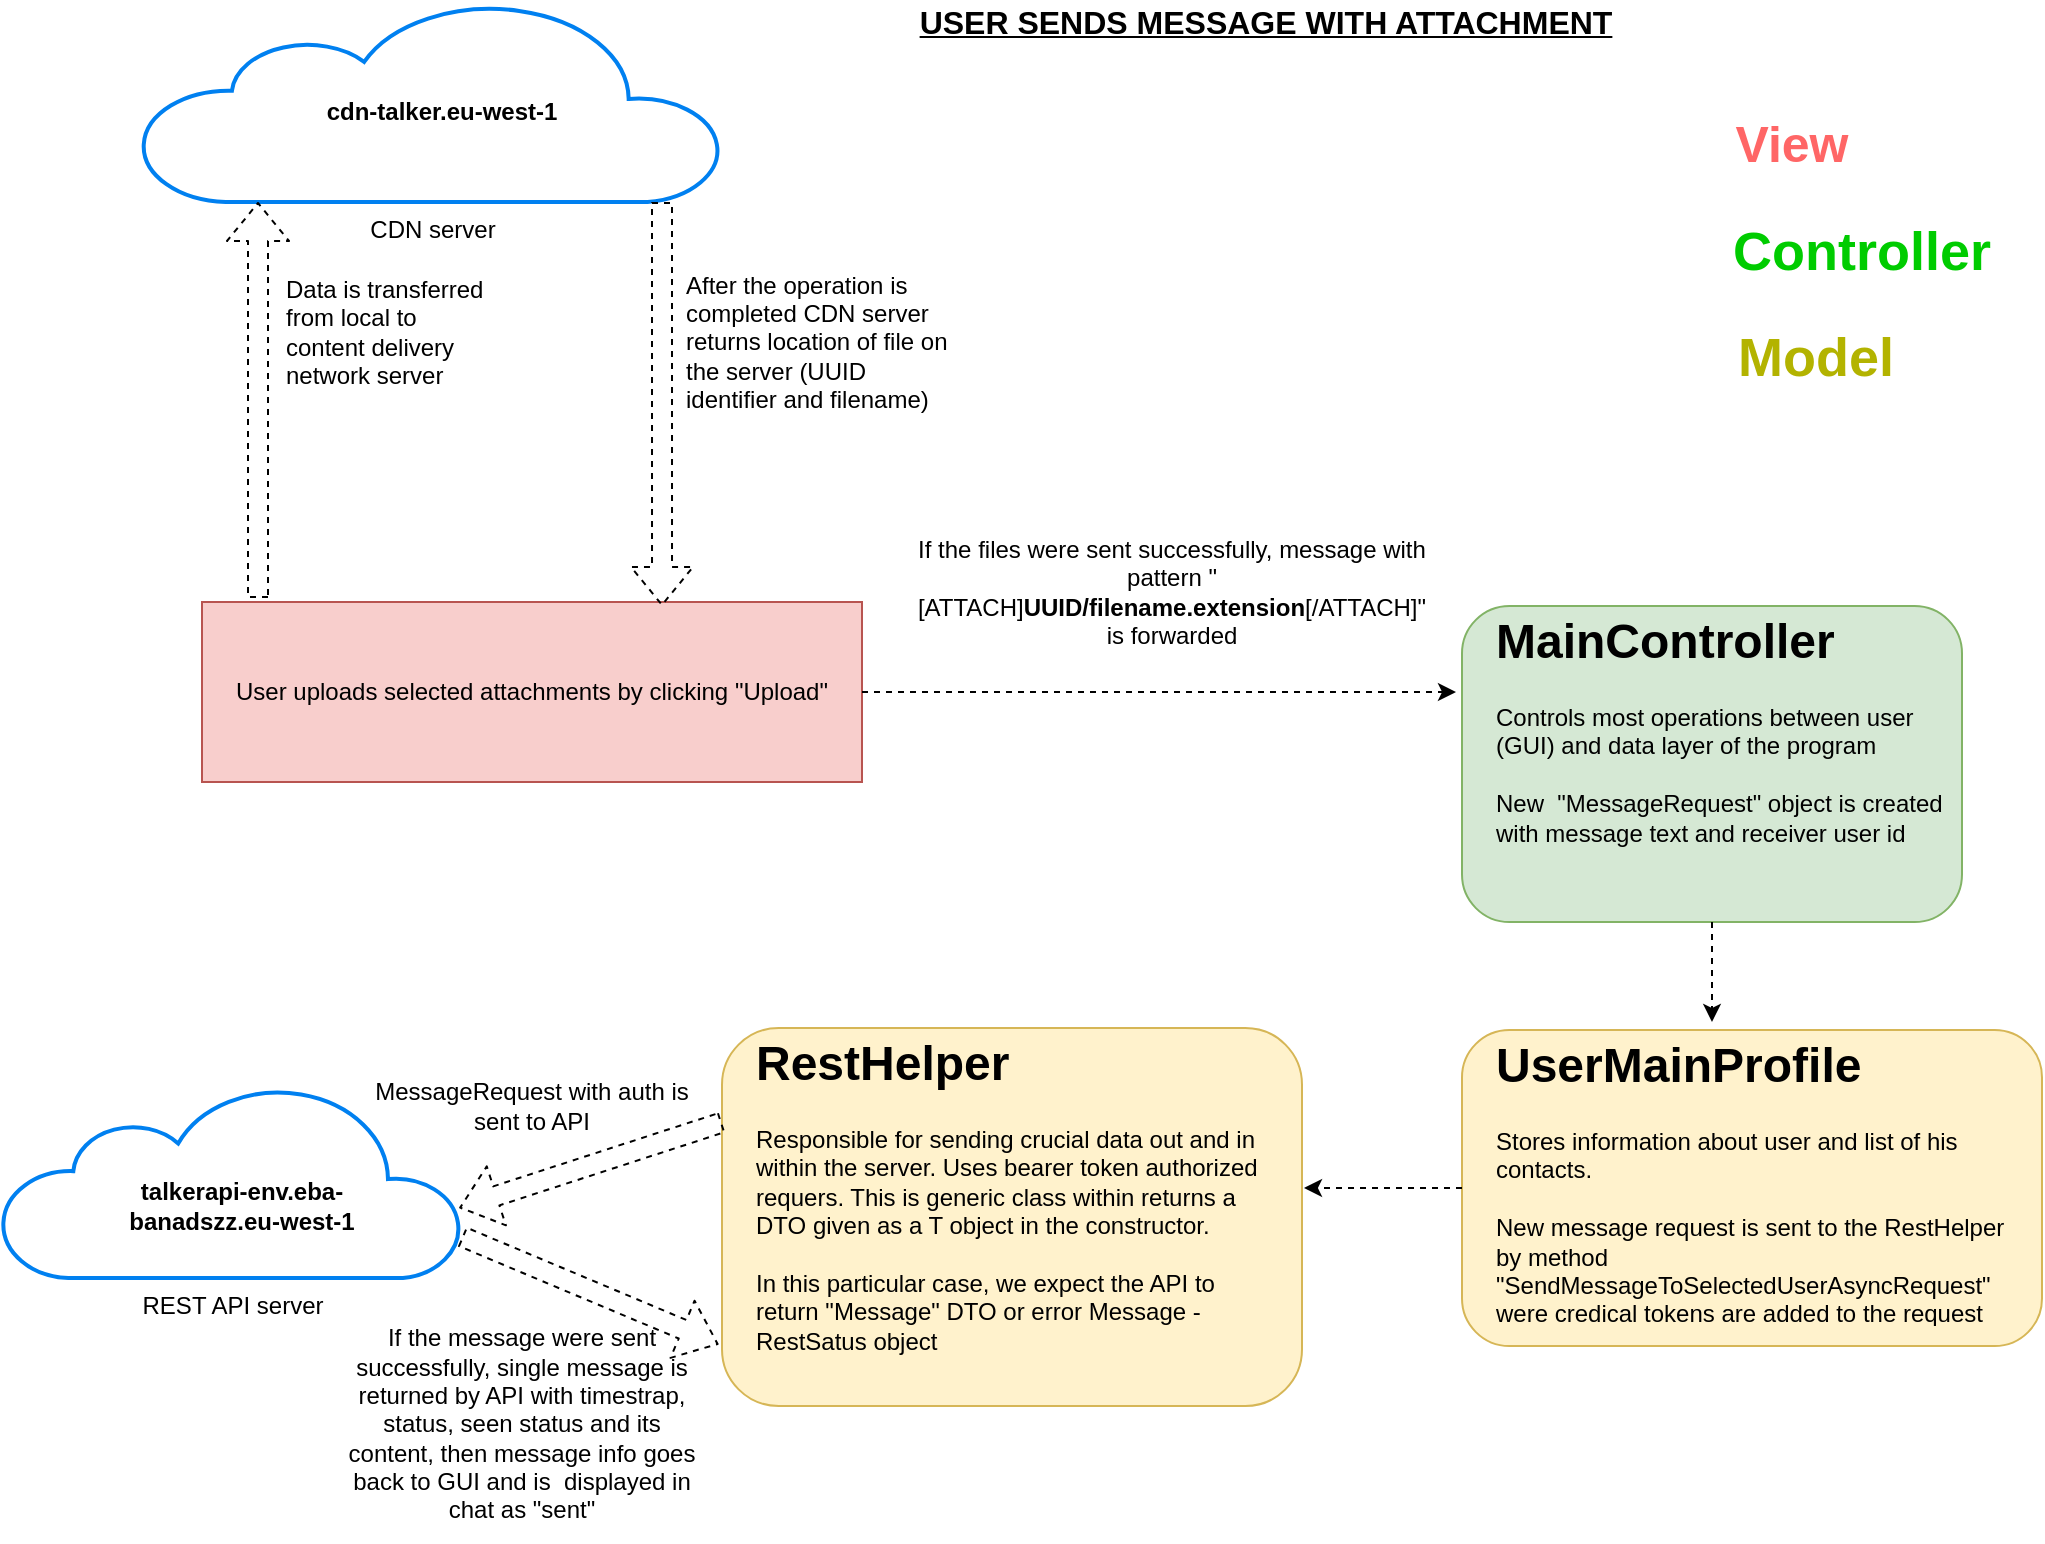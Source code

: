 <mxfile version="13.1.3" type="device"><diagram id="k3QTLyovyX5lvIEtKpG9" name="Page-1"><mxGraphModel dx="1422" dy="791" grid="1" gridSize="10" guides="1" tooltips="1" connect="1" arrows="1" fold="1" page="1" pageScale="1" pageWidth="1654" pageHeight="2336" math="0" shadow="0"><root><mxCell id="0"/><mxCell id="1" parent="0"/><mxCell id="jUeVXxvcE7ThZLi5gfkO-3" value="&lt;div&gt;User uploads selected attachments by clicking &quot;Upload&quot;&lt;/div&gt;" style="rounded=0;whiteSpace=wrap;html=1;fillColor=#f8cecc;strokeColor=#b85450;" parent="1" vertex="1"><mxGeometry x="220" y="320" width="330" height="90" as="geometry"/></mxCell><mxCell id="jUeVXxvcE7ThZLi5gfkO-5" value="CDN server" style="html=1;verticalLabelPosition=bottom;align=center;labelBackgroundColor=#ffffff;verticalAlign=top;strokeWidth=2;strokeColor=#0080F0;shadow=0;dashed=0;shape=mxgraph.ios7.icons.cloud;" parent="1" vertex="1"><mxGeometry x="190" y="20" width="290" height="100" as="geometry"/></mxCell><mxCell id="jUeVXxvcE7ThZLi5gfkO-6" value="" style="shape=flexArrow;endArrow=classic;html=1;dashed=1;" parent="1" edge="1"><mxGeometry width="50" height="50" relative="1" as="geometry"><mxPoint x="248" y="318" as="sourcePoint"/><mxPoint x="248" y="120" as="targetPoint"/></mxGeometry></mxCell><mxCell id="jUeVXxvcE7ThZLi5gfkO-9" value="Data is transferred from local to&lt;span&gt; content delivery network&lt;/span&gt; server" style="text;whiteSpace=wrap;html=1;" parent="1" vertex="1"><mxGeometry x="260" y="150" width="110" height="80" as="geometry"/></mxCell><mxCell id="jUeVXxvcE7ThZLi5gfkO-10" value="" style="shape=flexArrow;endArrow=classic;html=1;dashed=1;entryX=0.697;entryY=0.022;entryDx=0;entryDy=0;entryPerimeter=0;" parent="1" target="jUeVXxvcE7ThZLi5gfkO-3" edge="1"><mxGeometry width="50" height="50" relative="1" as="geometry"><mxPoint x="450" y="120" as="sourcePoint"/><mxPoint x="550" y="170" as="targetPoint"/></mxGeometry></mxCell><mxCell id="jUeVXxvcE7ThZLi5gfkO-11" value="&lt;div align=&quot;left&quot;&gt;After the operation is completed CDN server returns location of file on the server (UUID identifier and filename)&lt;/div&gt;" style="text;html=1;strokeColor=none;fillColor=none;align=left;verticalAlign=middle;whiteSpace=wrap;rounded=0;" parent="1" vertex="1"><mxGeometry x="460" y="120" width="140" height="140" as="geometry"/></mxCell><mxCell id="jUeVXxvcE7ThZLi5gfkO-12" value="&lt;b&gt;cdn-talker.eu-west-1&lt;/b&gt;" style="text;html=1;strokeColor=none;fillColor=none;align=center;verticalAlign=middle;whiteSpace=wrap;rounded=0;" parent="1" vertex="1"><mxGeometry x="260" y="60" width="160" height="30" as="geometry"/></mxCell><mxCell id="jUeVXxvcE7ThZLi5gfkO-13" value="" style="rounded=1;whiteSpace=wrap;html=1;fillColor=#d5e8d4;strokeColor=#82b366;" parent="1" vertex="1"><mxGeometry x="850" y="322" width="250" height="158" as="geometry"/></mxCell><mxCell id="jUeVXxvcE7ThZLi5gfkO-14" value="&lt;h1&gt;MainController&lt;br&gt;&lt;/h1&gt;&lt;div class=&quot;text-wrap tlid-copy-target&quot;&gt;&lt;div class=&quot;result-shield-container tlid-copy-target&quot; tabindex=&quot;0&quot;&gt;Controls most operations between user (GUI) and data layer of the program&lt;span class=&quot;tlid-translation translation&quot; tabindex=&quot;-1&quot; lang=&quot;en&quot;&gt;&lt;span title=&quot;&quot; class=&quot;&quot;&gt;&lt;br&gt;&lt;br&gt;New&amp;nbsp; &quot;MessageRequest&quot; object is created with message text and receiver user id&lt;br&gt;&lt;/span&gt;&lt;/span&gt;&lt;/div&gt;&lt;/div&gt;" style="text;html=1;strokeColor=none;fillColor=none;spacing=5;spacingTop=-20;whiteSpace=wrap;overflow=hidden;rounded=0;" parent="1" vertex="1"><mxGeometry x="862" y="320" width="238" height="150" as="geometry"/></mxCell><mxCell id="jUeVXxvcE7ThZLi5gfkO-15" value="" style="endArrow=classic;html=1;dashed=1;exitX=1;exitY=0.5;exitDx=0;exitDy=0;" parent="1" source="jUeVXxvcE7ThZLi5gfkO-3" edge="1"><mxGeometry width="50" height="50" relative="1" as="geometry"><mxPoint x="770" y="350" as="sourcePoint"/><mxPoint x="847" y="365" as="targetPoint"/></mxGeometry></mxCell><mxCell id="jUeVXxvcE7ThZLi5gfkO-16" value="&lt;div&gt;&lt;span class=&quot;tlid-translation translation&quot; tabindex=&quot;-1&quot; lang=&quot;en&quot;&gt;&lt;span title=&quot;&quot; class=&quot;&quot;&gt;If the files were sent successfully, message with pattern &quot;[ATTACH]&lt;b&gt;UUID/filename.extension&lt;/b&gt;[/ATTACH]&quot;&lt;br&gt;&lt;/span&gt;&lt;/span&gt;&lt;/div&gt;&lt;div&gt;is &lt;span class=&quot;tlid-translation translation&quot; tabindex=&quot;-1&quot; lang=&quot;en&quot;&gt;&lt;span title=&quot;&quot; class=&quot;alt-edited&quot;&gt;forwarded&lt;/span&gt;&lt;/span&gt;&lt;br&gt;&lt;span class=&quot;tlid-translation translation&quot; tabindex=&quot;-1&quot; lang=&quot;en&quot;&gt;&lt;span title=&quot;&quot; class=&quot;&quot;&gt;&lt;/span&gt;&lt;/span&gt;&lt;/div&gt;&lt;div&gt;&lt;span class=&quot;tlid-translation translation&quot; tabindex=&quot;-1&quot; lang=&quot;en&quot;&gt;&lt;span title=&quot;&quot; class=&quot;&quot;&gt;&lt;/span&gt;&lt;/span&gt;&lt;/div&gt;" style="text;html=1;strokeColor=none;fillColor=none;align=center;verticalAlign=middle;whiteSpace=wrap;rounded=0;" parent="1" vertex="1"><mxGeometry x="570" y="270" width="270" height="90" as="geometry"/></mxCell><mxCell id="jUeVXxvcE7ThZLi5gfkO-21" value="" style="endArrow=classic;html=1;dashed=1;exitX=0.5;exitY=1;exitDx=0;exitDy=0;" parent="1" source="jUeVXxvcE7ThZLi5gfkO-13" edge="1"><mxGeometry width="50" height="50" relative="1" as="geometry"><mxPoint x="1070" y="690" as="sourcePoint"/><mxPoint x="975" y="530" as="targetPoint"/></mxGeometry></mxCell><mxCell id="jUeVXxvcE7ThZLi5gfkO-24" value="" style="rounded=1;whiteSpace=wrap;html=1;fillColor=#fff2cc;strokeColor=#d6b656;" parent="1" vertex="1"><mxGeometry x="850" y="534" width="290" height="158" as="geometry"/></mxCell><mxCell id="jUeVXxvcE7ThZLi5gfkO-25" value="&lt;h1&gt;UserMainProfile&lt;br&gt;&lt;/h1&gt;&lt;div class=&quot;text-wrap tlid-copy-target&quot;&gt;&lt;div class=&quot;result-shield-container tlid-copy-target&quot; tabindex=&quot;0&quot;&gt;&lt;span class=&quot;tlid-translation translation&quot; tabindex=&quot;-1&quot; lang=&quot;en&quot;&gt;&lt;span title=&quot;&quot; class=&quot;&quot;&gt;Stores information about user and list of his contacts.&lt;span class=&quot;tlid-translation translation&quot; tabindex=&quot;-1&quot; lang=&quot;en&quot;&gt;&lt;span title=&quot;&quot;&gt; &lt;/span&gt;&lt;/span&gt;&lt;/span&gt;&lt;/span&gt;&lt;/div&gt;&lt;div class=&quot;result-shield-container tlid-copy-target&quot; tabindex=&quot;0&quot;&gt;&lt;span class=&quot;tlid-translation translation&quot; tabindex=&quot;-1&quot; lang=&quot;en&quot;&gt;&lt;span title=&quot;&quot; class=&quot;&quot;&gt;&lt;br&gt;&lt;/span&gt;&lt;/span&gt;&lt;/div&gt;&lt;div class=&quot;result-shield-container tlid-copy-target&quot; tabindex=&quot;0&quot;&gt;&lt;span class=&quot;tlid-translation translation&quot; tabindex=&quot;-1&quot; lang=&quot;en&quot;&gt;&lt;span title=&quot;&quot; class=&quot;&quot;&gt;New message request is sent to the RestHelper by method &quot;SendMessageToSelectedUserAsyncRequest&quot;&lt;br&gt;&lt;/span&gt;&lt;/span&gt;&lt;/div&gt;&lt;/div&gt;&lt;div&gt;were credical tokens are added to the request&lt;span class=&quot;tlid-translation translation&quot; tabindex=&quot;-1&quot; lang=&quot;en&quot;&gt;&lt;span title=&quot;&quot;&gt;&lt;/span&gt;&lt;/span&gt;&lt;/div&gt;" style="text;html=1;strokeColor=none;fillColor=none;spacing=5;spacingTop=-20;whiteSpace=wrap;overflow=hidden;rounded=0;" parent="1" vertex="1"><mxGeometry x="862" y="532" width="268" height="150" as="geometry"/></mxCell><mxCell id="jUeVXxvcE7ThZLi5gfkO-27" value="" style="rounded=1;whiteSpace=wrap;html=1;fillColor=#fff2cc;strokeColor=#d6b656;" parent="1" vertex="1"><mxGeometry x="480" y="533" width="290" height="189" as="geometry"/></mxCell><mxCell id="jUeVXxvcE7ThZLi5gfkO-28" value="&lt;h1&gt;RestHelper&lt;br&gt;&lt;/h1&gt;&lt;div class=&quot;text-wrap tlid-copy-target&quot;&gt;&lt;div class=&quot;result-shield-container tlid-copy-target&quot; tabindex=&quot;0&quot;&gt;Responsible for sending crucial data out and in within the server. Uses bearer token authorized requers&lt;span class=&quot;tlid-translation translation&quot; tabindex=&quot;-1&quot; lang=&quot;en&quot;&gt;&lt;span title=&quot;&quot; class=&quot;&quot;&gt;. This is generic class within returns a DTO given as a T object in the constructor.&lt;/span&gt;&lt;/span&gt;&lt;/div&gt;&lt;div class=&quot;result-shield-container tlid-copy-target&quot; tabindex=&quot;0&quot;&gt;&lt;span class=&quot;tlid-translation translation&quot; tabindex=&quot;-1&quot; lang=&quot;en&quot;&gt;&lt;span title=&quot;&quot; class=&quot;&quot;&gt;&lt;br&gt;&lt;/span&gt;&lt;/span&gt;&lt;/div&gt;&lt;div class=&quot;result-shield-container tlid-copy-target&quot; tabindex=&quot;0&quot;&gt;&lt;span class=&quot;tlid-translation translation&quot; tabindex=&quot;-1&quot; lang=&quot;en&quot;&gt;&lt;span title=&quot;&quot; class=&quot;&quot;&gt;In this particular case, we expect the API to return &quot;Message&quot; DTO or error Message - RestSatus object&lt;br&gt;&lt;/span&gt;&lt;/span&gt;&lt;/div&gt;&lt;div class=&quot;result-shield-container tlid-copy-target&quot; tabindex=&quot;0&quot;&gt;&lt;span class=&quot;tlid-translation translation&quot; tabindex=&quot;-1&quot; lang=&quot;en&quot;&gt;&lt;span title=&quot;&quot; class=&quot;&quot;&gt;&lt;/span&gt;&lt;/span&gt;&lt;/div&gt;&lt;/div&gt;" style="text;html=1;strokeColor=none;fillColor=none;spacing=5;spacingTop=-20;whiteSpace=wrap;overflow=hidden;rounded=0;" parent="1" vertex="1"><mxGeometry x="492" y="531" width="268" height="181" as="geometry"/></mxCell><mxCell id="jUeVXxvcE7ThZLi5gfkO-29" value="" style="endArrow=classic;html=1;dashed=1;exitX=0;exitY=0.5;exitDx=0;exitDy=0;" parent="1" source="jUeVXxvcE7ThZLi5gfkO-24" edge="1"><mxGeometry width="50" height="50" relative="1" as="geometry"><mxPoint x="690" y="682" as="sourcePoint"/><mxPoint x="771" y="613" as="targetPoint"/></mxGeometry></mxCell><mxCell id="jUeVXxvcE7ThZLi5gfkO-30" value="REST API server" style="html=1;verticalLabelPosition=bottom;align=center;labelBackgroundColor=#ffffff;verticalAlign=top;strokeWidth=2;strokeColor=#0080F0;shadow=0;dashed=0;shape=mxgraph.ios7.icons.cloud;" parent="1" vertex="1"><mxGeometry x="120" y="562" width="230" height="96" as="geometry"/></mxCell><mxCell id="jUeVXxvcE7ThZLi5gfkO-31" value="&lt;b&gt;talkerapi-env.eba-banadszz.eu-west-1&lt;/b&gt;" style="text;html=1;strokeColor=none;fillColor=none;align=center;verticalAlign=middle;whiteSpace=wrap;rounded=0;" parent="1" vertex="1"><mxGeometry x="160" y="606.5" width="160" height="30" as="geometry"/></mxCell><mxCell id="jUeVXxvcE7ThZLi5gfkO-35" value="" style="shape=flexArrow;endArrow=classic;html=1;dashed=1;exitX=0;exitY=0.25;exitDx=0;exitDy=0;entryX=0.994;entryY=0.635;entryDx=0;entryDy=0;entryPerimeter=0;" parent="1" source="jUeVXxvcE7ThZLi5gfkO-27" target="jUeVXxvcE7ThZLi5gfkO-30" edge="1"><mxGeometry width="50" height="50" relative="1" as="geometry"><mxPoint x="380" y="682" as="sourcePoint"/><mxPoint x="430" y="632" as="targetPoint"/></mxGeometry></mxCell><mxCell id="jUeVXxvcE7ThZLi5gfkO-36" value="MessageRequest with auth is sent to API" style="text;html=1;strokeColor=none;fillColor=none;align=center;verticalAlign=middle;whiteSpace=wrap;rounded=0;" parent="1" vertex="1"><mxGeometry x="305" y="542" width="160" height="60" as="geometry"/></mxCell><mxCell id="jUeVXxvcE7ThZLi5gfkO-37" value="" style="shape=flexArrow;endArrow=classic;html=1;dashed=1;exitX=1;exitY=0.784;exitDx=0;exitDy=0;exitPerimeter=0;entryX=-0.006;entryY=0.837;entryDx=0;entryDy=0;entryPerimeter=0;" parent="1" source="jUeVXxvcE7ThZLi5gfkO-30" target="jUeVXxvcE7ThZLi5gfkO-27" edge="1"><mxGeometry width="50" height="50" relative="1" as="geometry"><mxPoint x="380" y="662" as="sourcePoint"/><mxPoint x="430" y="612" as="targetPoint"/></mxGeometry></mxCell><mxCell id="jUeVXxvcE7ThZLi5gfkO-38" value="If the message were sent successfully, single message is returned by API with timestrap, status, seen status and its content, then message info goes back to GUI and is&amp;nbsp; displayed in chat as &quot;sent&quot;" style="text;html=1;strokeColor=none;fillColor=none;align=center;verticalAlign=middle;whiteSpace=wrap;rounded=0;" parent="1" vertex="1"><mxGeometry x="290" y="672" width="180" height="118" as="geometry"/></mxCell><mxCell id="jUeVXxvcE7ThZLi5gfkO-39" value="&lt;u&gt;&lt;font size=&quot;1&quot;&gt;&lt;b style=&quot;font-size: 16px&quot;&gt;USER SENDS MESSAGE WITH ATTACHMENT&lt;/b&gt;&lt;/font&gt;&lt;/u&gt;" style="text;html=1;strokeColor=none;fillColor=none;align=center;verticalAlign=middle;whiteSpace=wrap;rounded=0;" parent="1" vertex="1"><mxGeometry x="570" y="20" width="364" height="20" as="geometry"/></mxCell><mxCell id="jUeVXxvcE7ThZLi5gfkO-40" value="&lt;font style=&quot;font-size: 25px&quot;&gt;&lt;b&gt;&lt;font style=&quot;font-size: 25px&quot; color=&quot;#FF6666&quot;&gt;View&lt;/font&gt;&lt;/b&gt;&lt;/font&gt;" style="text;html=1;strokeColor=none;fillColor=none;align=center;verticalAlign=middle;whiteSpace=wrap;rounded=0;" parent="1" vertex="1"><mxGeometry x="995" y="80" width="40" height="20" as="geometry"/></mxCell><mxCell id="jUeVXxvcE7ThZLi5gfkO-42" value="&lt;b&gt;&lt;font color=&quot;#00CC00&quot;&gt;&lt;br&gt;&lt;font style=&quot;font-size: 27px&quot;&gt;Controller&lt;/font&gt;&lt;/font&gt;&lt;/b&gt;" style="text;html=1;strokeColor=none;fillColor=none;align=center;verticalAlign=middle;whiteSpace=wrap;rounded=0;" parent="1" vertex="1"><mxGeometry x="1030" y="127" width="40" height="20" as="geometry"/></mxCell><mxCell id="jUeVXxvcE7ThZLi5gfkO-43" value="&lt;b&gt;&lt;font color=&quot;#B3B300&quot;&gt;&lt;br&gt;&lt;font style=&quot;font-size: 27px&quot;&gt;Model&lt;/font&gt;&lt;/font&gt;&lt;/b&gt;" style="text;html=1;strokeColor=none;fillColor=none;align=center;verticalAlign=middle;whiteSpace=wrap;rounded=0;" parent="1" vertex="1"><mxGeometry x="1007" y="180" width="40" height="20" as="geometry"/></mxCell></root></mxGraphModel></diagram></mxfile>